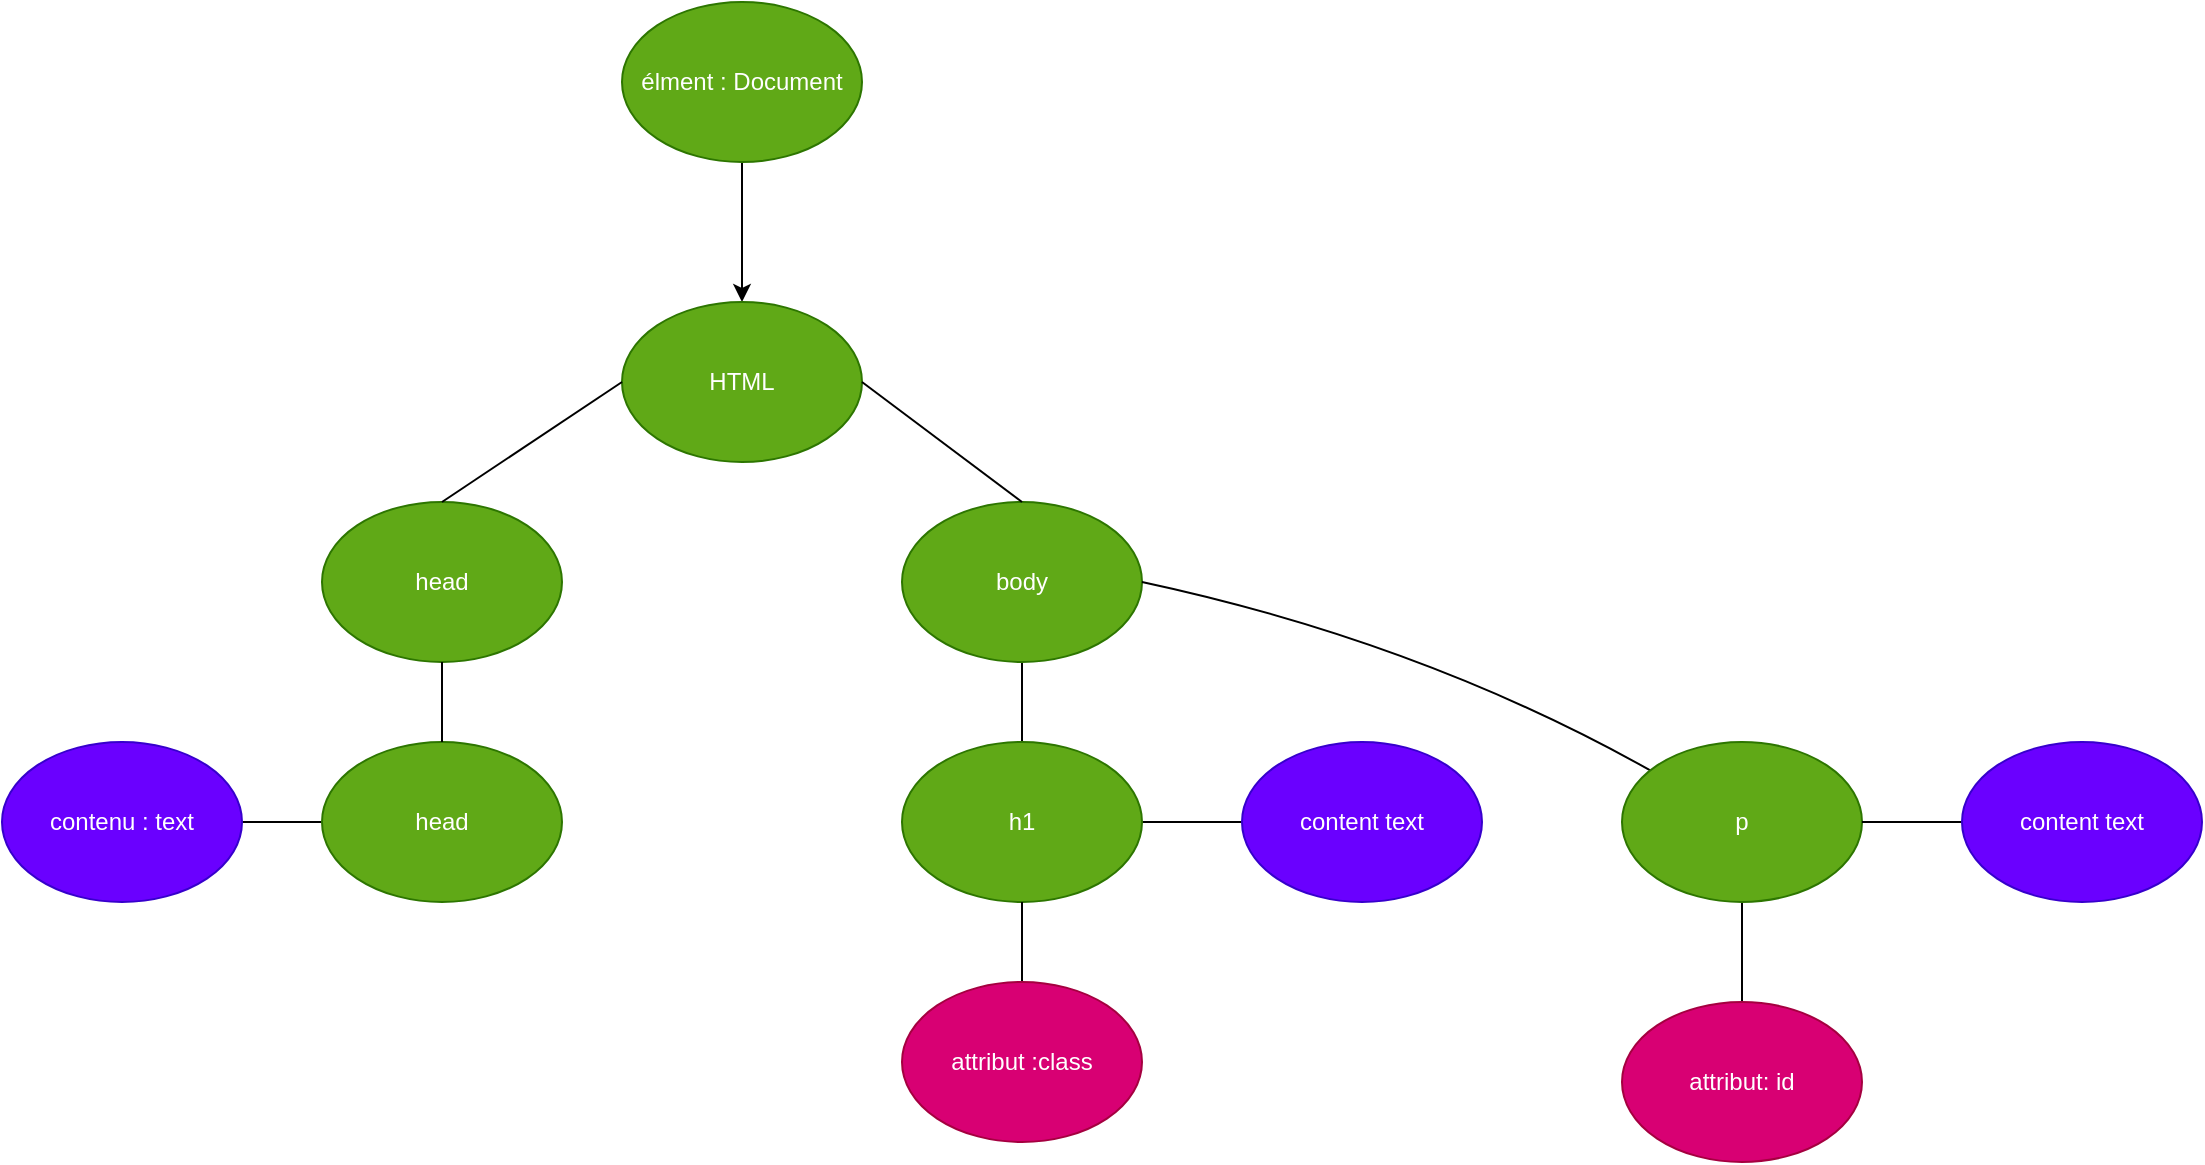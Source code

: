 <mxfile>
    <diagram id="Yh0vPJ9gGcv2e95nOhZt" name="Page-1">
        <mxGraphModel dx="2181" dy="861" grid="1" gridSize="10" guides="1" tooltips="1" connect="1" arrows="1" fold="1" page="1" pageScale="1" pageWidth="850" pageHeight="1100" math="0" shadow="0">
            <root>
                <mxCell id="0"/>
                <mxCell id="1" parent="0"/>
                <mxCell id="6" style="edgeStyle=none;html=1;entryX=0.5;entryY=0;entryDx=0;entryDy=0;" edge="1" parent="1" source="2" target="3">
                    <mxGeometry relative="1" as="geometry"/>
                </mxCell>
                <UserObject label="élment : Document" link="https://developer.mozilla.org/fr/docs/Web/API/console" id="2">
                    <mxCell style="ellipse;whiteSpace=wrap;html=1;fillColor=#60a917;fontColor=#ffffff;strokeColor=#2D7600;" vertex="1" parent="1">
                        <mxGeometry x="270" y="20" width="120" height="80" as="geometry"/>
                    </mxCell>
                </UserObject>
                <UserObject label="HTML" link="https://developer.mozilla.org/fr/docs/Web/API/console" id="3">
                    <mxCell style="ellipse;whiteSpace=wrap;html=1;fillColor=#60a917;fontColor=#ffffff;strokeColor=#2D7600;" vertex="1" parent="1">
                        <mxGeometry x="270" y="170" width="120" height="80" as="geometry"/>
                    </mxCell>
                </UserObject>
                <mxCell id="19" style="edgeStyle=none;html=1;entryX=0.5;entryY=0;entryDx=0;entryDy=0;endArrow=none;endFill=0;" edge="1" parent="1" source="4" target="17">
                    <mxGeometry relative="1" as="geometry"/>
                </mxCell>
                <UserObject label="body" link="https://developer.mozilla.org/fr/docs/Web/API/console" id="4">
                    <mxCell style="ellipse;whiteSpace=wrap;html=1;fillColor=#60a917;fontColor=#ffffff;strokeColor=#2D7600;" vertex="1" parent="1">
                        <mxGeometry x="410" y="270" width="120" height="80" as="geometry"/>
                    </mxCell>
                </UserObject>
                <mxCell id="9" style="edgeStyle=none;html=1;exitX=0.5;exitY=0;exitDx=0;exitDy=0;entryX=0;entryY=0.5;entryDx=0;entryDy=0;strokeColor=none;" edge="1" parent="1" source="5" target="3">
                    <mxGeometry relative="1" as="geometry"/>
                </mxCell>
                <mxCell id="13" style="edgeStyle=none;html=1;exitX=0.5;exitY=1;exitDx=0;exitDy=0;entryX=0.5;entryY=0;entryDx=0;entryDy=0;strokeColor=none;" edge="1" parent="1" source="5" target="12">
                    <mxGeometry relative="1" as="geometry"/>
                </mxCell>
                <UserObject label="head" link="https://developer.mozilla.org/fr/docs/Web/API/console" id="5">
                    <mxCell style="ellipse;whiteSpace=wrap;html=1;fillColor=#60a917;fontColor=#ffffff;strokeColor=#2D7600;" vertex="1" parent="1">
                        <mxGeometry x="120" y="270" width="120" height="80" as="geometry"/>
                    </mxCell>
                </UserObject>
                <mxCell id="10" value="" style="endArrow=none;html=1;exitX=0.5;exitY=0;exitDx=0;exitDy=0;" edge="1" parent="1" source="5">
                    <mxGeometry width="50" height="50" relative="1" as="geometry">
                        <mxPoint x="330" y="260" as="sourcePoint"/>
                        <mxPoint x="270" y="210" as="targetPoint"/>
                    </mxGeometry>
                </mxCell>
                <mxCell id="11" value="" style="endArrow=none;html=1;exitX=0.5;exitY=0;exitDx=0;exitDy=0;" edge="1" parent="1" source="4">
                    <mxGeometry width="50" height="50" relative="1" as="geometry">
                        <mxPoint x="330" y="260" as="sourcePoint"/>
                        <mxPoint x="390" y="210" as="targetPoint"/>
                    </mxGeometry>
                </mxCell>
                <mxCell id="16" style="html=1;exitX=0;exitY=0.5;exitDx=0;exitDy=0;entryX=1;entryY=0.5;entryDx=0;entryDy=0;endArrow=none;endFill=0;" edge="1" parent="1" source="12" target="15">
                    <mxGeometry relative="1" as="geometry"/>
                </mxCell>
                <UserObject label="head" link="https://developer.mozilla.org/fr/docs/Web/API/console" id="12">
                    <mxCell style="ellipse;whiteSpace=wrap;html=1;fillColor=#60a917;fontColor=#ffffff;strokeColor=#2D7600;" vertex="1" parent="1">
                        <mxGeometry x="120" y="390" width="120" height="80" as="geometry"/>
                    </mxCell>
                </UserObject>
                <mxCell id="14" value="" style="endArrow=none;html=1;exitX=0.5;exitY=0;exitDx=0;exitDy=0;entryX=0.5;entryY=1;entryDx=0;entryDy=0;" edge="1" parent="1" source="12" target="5">
                    <mxGeometry width="50" height="50" relative="1" as="geometry">
                        <mxPoint x="330" y="460" as="sourcePoint"/>
                        <mxPoint x="380" y="410" as="targetPoint"/>
                    </mxGeometry>
                </mxCell>
                <UserObject label="contenu : text" link="https://developer.mozilla.org/fr/docs/Web/API/console" id="15">
                    <mxCell style="ellipse;whiteSpace=wrap;html=1;fillColor=#6a00ff;fontColor=#ffffff;strokeColor=#3700CC;" vertex="1" parent="1">
                        <mxGeometry x="-40" y="390" width="120" height="80" as="geometry"/>
                    </mxCell>
                </UserObject>
                <mxCell id="20" style="edgeStyle=none;html=1;entryX=0;entryY=0.5;entryDx=0;entryDy=0;endArrow=none;endFill=0;" edge="1" parent="1" source="17" target="18">
                    <mxGeometry relative="1" as="geometry"/>
                </mxCell>
                <mxCell id="23" style="edgeStyle=none;html=1;entryX=0.5;entryY=0;entryDx=0;entryDy=0;endArrow=none;endFill=0;" edge="1" parent="1" source="17" target="21">
                    <mxGeometry relative="1" as="geometry"/>
                </mxCell>
                <UserObject label="h1" link="https://developer.mozilla.org/fr/docs/Web/API/console" id="17">
                    <mxCell style="ellipse;whiteSpace=wrap;html=1;fillColor=#60a917;fontColor=#ffffff;strokeColor=#2D7600;" vertex="1" parent="1">
                        <mxGeometry x="410" y="390" width="120" height="80" as="geometry"/>
                    </mxCell>
                </UserObject>
                <UserObject label="content text" link="https://developer.mozilla.org/fr/docs/Web/API/console" id="18">
                    <mxCell style="ellipse;whiteSpace=wrap;html=1;fillColor=#6a00ff;fontColor=#ffffff;strokeColor=#3700CC;" vertex="1" parent="1">
                        <mxGeometry x="580" y="390" width="120" height="80" as="geometry"/>
                    </mxCell>
                </UserObject>
                <mxCell id="22" value="" style="edgeStyle=none;html=1;endArrow=none;endFill=0;" edge="1" parent="1" source="21" target="17">
                    <mxGeometry relative="1" as="geometry"/>
                </mxCell>
                <mxCell id="21" value="attribut :class" style="ellipse;whiteSpace=wrap;html=1;fillColor=#d80073;fontColor=#ffffff;strokeColor=#A50040;" vertex="1" parent="1">
                    <mxGeometry x="410" y="510" width="120" height="80" as="geometry"/>
                </mxCell>
                <mxCell id="25" style="edgeStyle=none;html=1;entryX=1;entryY=0.5;entryDx=0;entryDy=0;endArrow=none;endFill=0;curved=1;" edge="1" parent="1" source="24" target="4">
                    <mxGeometry relative="1" as="geometry">
                        <Array as="points">
                            <mxPoint x="670" y="340"/>
                        </Array>
                    </mxGeometry>
                </mxCell>
                <mxCell id="29" style="edgeStyle=none;curved=1;html=1;entryX=0.5;entryY=0;entryDx=0;entryDy=0;endArrow=none;endFill=0;" edge="1" parent="1" source="24" target="28">
                    <mxGeometry relative="1" as="geometry"/>
                </mxCell>
                <UserObject label="p" link="https://developer.mozilla.org/fr/docs/Web/API/console" id="24">
                    <mxCell style="ellipse;whiteSpace=wrap;html=1;fillColor=#60a917;fontColor=#ffffff;strokeColor=#2D7600;" vertex="1" parent="1">
                        <mxGeometry x="770" y="390" width="120" height="80" as="geometry"/>
                    </mxCell>
                </UserObject>
                <mxCell id="27" style="edgeStyle=none;curved=1;html=1;entryX=1;entryY=0.5;entryDx=0;entryDy=0;endArrow=none;endFill=0;" edge="1" parent="1" source="26" target="24">
                    <mxGeometry relative="1" as="geometry"/>
                </mxCell>
                <UserObject label="content text" link="https://developer.mozilla.org/fr/docs/Web/API/console" id="26">
                    <mxCell style="ellipse;whiteSpace=wrap;html=1;fillColor=#6a00ff;fontColor=#ffffff;strokeColor=#3700CC;" vertex="1" parent="1">
                        <mxGeometry x="940" y="390" width="120" height="80" as="geometry"/>
                    </mxCell>
                </UserObject>
                <mxCell id="28" value="attribut: id" style="ellipse;whiteSpace=wrap;html=1;fillColor=#d80073;fontColor=#ffffff;strokeColor=#A50040;" vertex="1" parent="1">
                    <mxGeometry x="770" y="520" width="120" height="80" as="geometry"/>
                </mxCell>
            </root>
        </mxGraphModel>
    </diagram>
</mxfile>